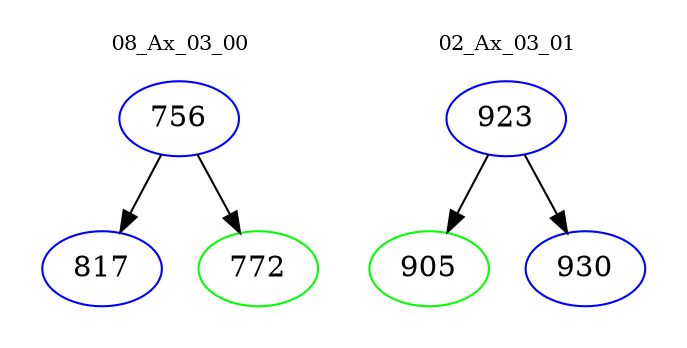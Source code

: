 digraph{
subgraph cluster_0 {
color = white
label = "08_Ax_03_00";
fontsize=10;
T0_756 [label="756", color="blue"]
T0_756 -> T0_817 [color="black"]
T0_817 [label="817", color="blue"]
T0_756 -> T0_772 [color="black"]
T0_772 [label="772", color="green"]
}
subgraph cluster_1 {
color = white
label = "02_Ax_03_01";
fontsize=10;
T1_923 [label="923", color="blue"]
T1_923 -> T1_905 [color="black"]
T1_905 [label="905", color="green"]
T1_923 -> T1_930 [color="black"]
T1_930 [label="930", color="blue"]
}
}
